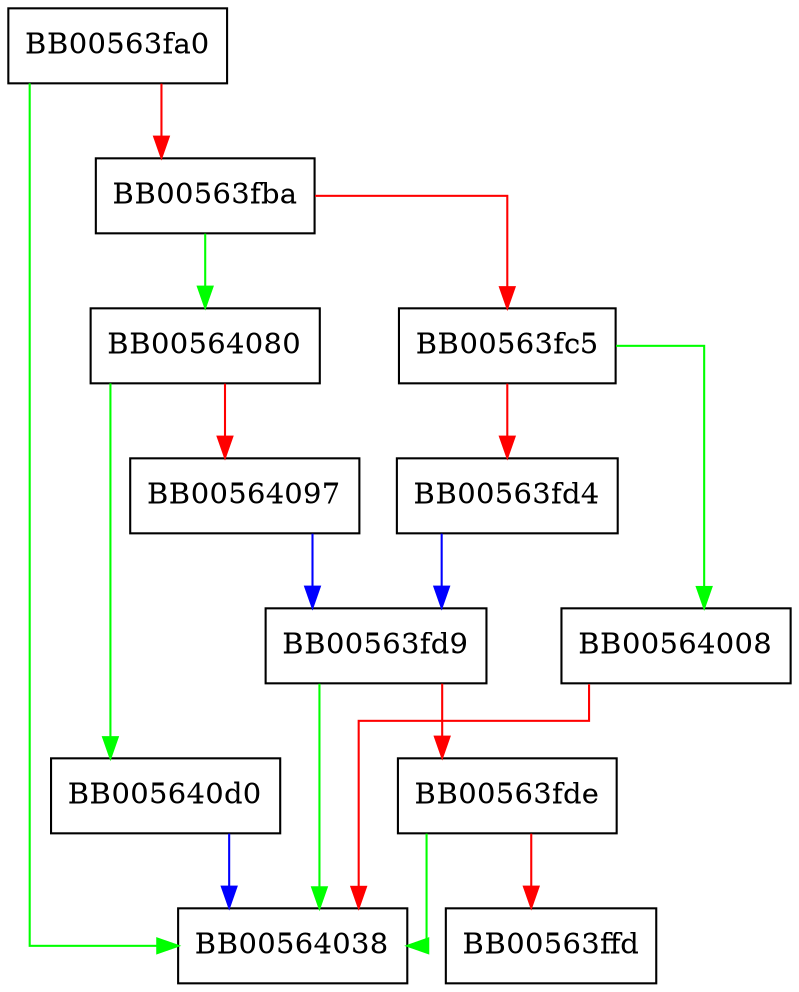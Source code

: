 digraph CMS_AuthEnvelopedData_create_ex {
  node [shape="box"];
  graph [splines=ortho];
  BB00563fa0 -> BB00564038 [color="green"];
  BB00563fa0 -> BB00563fba [color="red"];
  BB00563fba -> BB00564080 [color="green"];
  BB00563fba -> BB00563fc5 [color="red"];
  BB00563fc5 -> BB00564008 [color="green"];
  BB00563fc5 -> BB00563fd4 [color="red"];
  BB00563fd4 -> BB00563fd9 [color="blue"];
  BB00563fd9 -> BB00564038 [color="green"];
  BB00563fd9 -> BB00563fde [color="red"];
  BB00563fde -> BB00564038 [color="green"];
  BB00563fde -> BB00563ffd [color="red"];
  BB00564008 -> BB00564038 [color="red"];
  BB00564080 -> BB005640d0 [color="green"];
  BB00564080 -> BB00564097 [color="red"];
  BB00564097 -> BB00563fd9 [color="blue"];
  BB005640d0 -> BB00564038 [color="blue"];
}